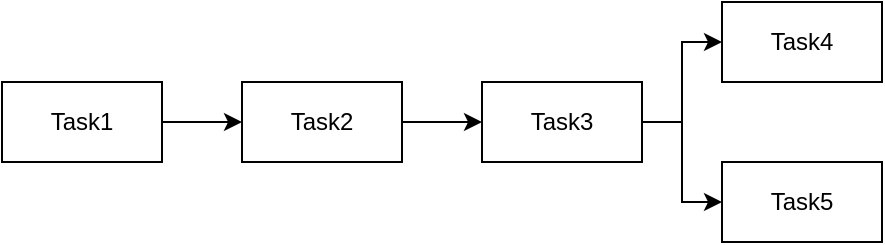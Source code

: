 <mxfile version="21.5.0" type="device">
  <diagram name="第 1 页" id="f5IYCxVnEsTNypBOwsmR">
    <mxGraphModel dx="1072" dy="558" grid="1" gridSize="10" guides="1" tooltips="1" connect="1" arrows="1" fold="1" page="1" pageScale="1" pageWidth="827" pageHeight="1169" math="0" shadow="0">
      <root>
        <mxCell id="0" />
        <mxCell id="1" parent="0" />
        <mxCell id="24PfZKGWnPwampuboPcT-1" value="Task1" style="rounded=0;whiteSpace=wrap;html=1;" vertex="1" parent="1">
          <mxGeometry x="40" y="200" width="80" height="40" as="geometry" />
        </mxCell>
        <mxCell id="24PfZKGWnPwampuboPcT-9" style="edgeStyle=orthogonalEdgeStyle;rounded=0;orthogonalLoop=1;jettySize=auto;html=1;exitX=1;exitY=0.5;exitDx=0;exitDy=0;entryX=0;entryY=0.5;entryDx=0;entryDy=0;" edge="1" parent="1" source="24PfZKGWnPwampuboPcT-2" target="24PfZKGWnPwampuboPcT-3">
          <mxGeometry relative="1" as="geometry" />
        </mxCell>
        <mxCell id="24PfZKGWnPwampuboPcT-2" value="Task2" style="rounded=0;whiteSpace=wrap;html=1;" vertex="1" parent="1">
          <mxGeometry x="160" y="200" width="80" height="40" as="geometry" />
        </mxCell>
        <mxCell id="24PfZKGWnPwampuboPcT-10" style="edgeStyle=orthogonalEdgeStyle;rounded=0;orthogonalLoop=1;jettySize=auto;html=1;exitX=1;exitY=0.5;exitDx=0;exitDy=0;entryX=0;entryY=0.5;entryDx=0;entryDy=0;" edge="1" parent="1" source="24PfZKGWnPwampuboPcT-3" target="24PfZKGWnPwampuboPcT-4">
          <mxGeometry relative="1" as="geometry" />
        </mxCell>
        <mxCell id="24PfZKGWnPwampuboPcT-11" style="edgeStyle=orthogonalEdgeStyle;rounded=0;orthogonalLoop=1;jettySize=auto;html=1;exitX=1;exitY=0.5;exitDx=0;exitDy=0;entryX=0;entryY=0.5;entryDx=0;entryDy=0;" edge="1" parent="1" source="24PfZKGWnPwampuboPcT-3" target="24PfZKGWnPwampuboPcT-5">
          <mxGeometry relative="1" as="geometry" />
        </mxCell>
        <mxCell id="24PfZKGWnPwampuboPcT-3" value="Task3" style="rounded=0;whiteSpace=wrap;html=1;" vertex="1" parent="1">
          <mxGeometry x="280" y="200" width="80" height="40" as="geometry" />
        </mxCell>
        <mxCell id="24PfZKGWnPwampuboPcT-4" value="Task4" style="rounded=0;whiteSpace=wrap;html=1;" vertex="1" parent="1">
          <mxGeometry x="400" y="160" width="80" height="40" as="geometry" />
        </mxCell>
        <mxCell id="24PfZKGWnPwampuboPcT-5" value="Task5" style="rounded=0;whiteSpace=wrap;html=1;" vertex="1" parent="1">
          <mxGeometry x="400" y="240" width="80" height="40" as="geometry" />
        </mxCell>
        <mxCell id="24PfZKGWnPwampuboPcT-6" value="" style="endArrow=classic;html=1;rounded=0;entryX=0;entryY=0.5;entryDx=0;entryDy=0;exitX=1;exitY=0.5;exitDx=0;exitDy=0;" edge="1" parent="1" source="24PfZKGWnPwampuboPcT-1" target="24PfZKGWnPwampuboPcT-2">
          <mxGeometry width="50" height="50" relative="1" as="geometry">
            <mxPoint x="390" y="320" as="sourcePoint" />
            <mxPoint x="440" y="270" as="targetPoint" />
          </mxGeometry>
        </mxCell>
      </root>
    </mxGraphModel>
  </diagram>
</mxfile>
